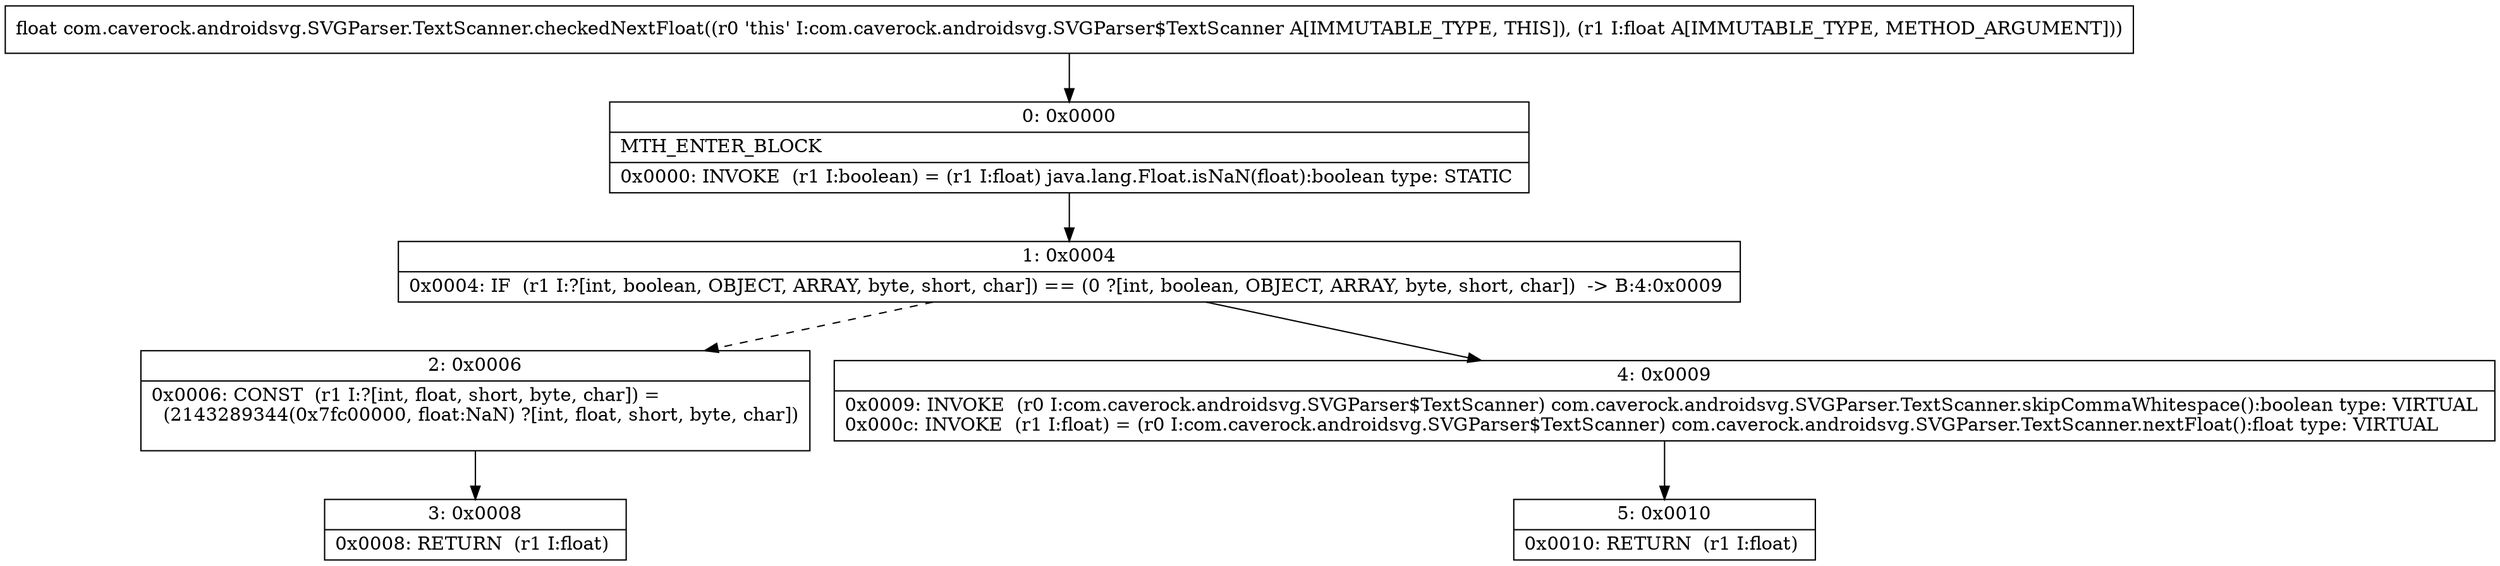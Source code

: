 digraph "CFG forcom.caverock.androidsvg.SVGParser.TextScanner.checkedNextFloat(F)F" {
Node_0 [shape=record,label="{0\:\ 0x0000|MTH_ENTER_BLOCK\l|0x0000: INVOKE  (r1 I:boolean) = (r1 I:float) java.lang.Float.isNaN(float):boolean type: STATIC \l}"];
Node_1 [shape=record,label="{1\:\ 0x0004|0x0004: IF  (r1 I:?[int, boolean, OBJECT, ARRAY, byte, short, char]) == (0 ?[int, boolean, OBJECT, ARRAY, byte, short, char])  \-\> B:4:0x0009 \l}"];
Node_2 [shape=record,label="{2\:\ 0x0006|0x0006: CONST  (r1 I:?[int, float, short, byte, char]) = \l  (2143289344(0x7fc00000, float:NaN) ?[int, float, short, byte, char])\l \l}"];
Node_3 [shape=record,label="{3\:\ 0x0008|0x0008: RETURN  (r1 I:float) \l}"];
Node_4 [shape=record,label="{4\:\ 0x0009|0x0009: INVOKE  (r0 I:com.caverock.androidsvg.SVGParser$TextScanner) com.caverock.androidsvg.SVGParser.TextScanner.skipCommaWhitespace():boolean type: VIRTUAL \l0x000c: INVOKE  (r1 I:float) = (r0 I:com.caverock.androidsvg.SVGParser$TextScanner) com.caverock.androidsvg.SVGParser.TextScanner.nextFloat():float type: VIRTUAL \l}"];
Node_5 [shape=record,label="{5\:\ 0x0010|0x0010: RETURN  (r1 I:float) \l}"];
MethodNode[shape=record,label="{float com.caverock.androidsvg.SVGParser.TextScanner.checkedNextFloat((r0 'this' I:com.caverock.androidsvg.SVGParser$TextScanner A[IMMUTABLE_TYPE, THIS]), (r1 I:float A[IMMUTABLE_TYPE, METHOD_ARGUMENT])) }"];
MethodNode -> Node_0;
Node_0 -> Node_1;
Node_1 -> Node_2[style=dashed];
Node_1 -> Node_4;
Node_2 -> Node_3;
Node_4 -> Node_5;
}

